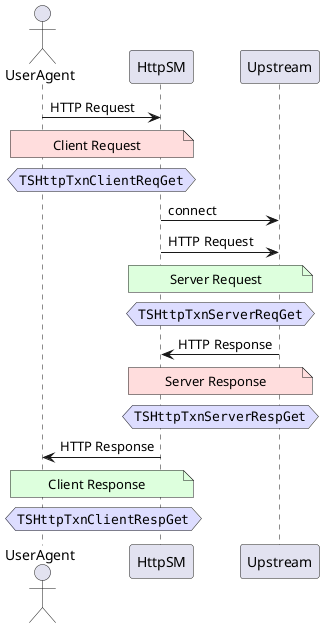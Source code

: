 @startuml

actor UserAgent

UserAgent -> HttpSM : HTTP Request
note over UserAgent, HttpSM #FFDDDD : Client Request
hnote over UserAgent, HttpSM #DDDDFF : ""TSHttpTxnClientReqGet""
HttpSM -> Upstream : connect
HttpSM -> Upstream : HTTP Request
note over HttpSM, Upstream #DDFFDD : Server Request
hnote over HttpSM, Upstream #DDDDFF : ""TSHttpTxnServerReqGet""
Upstream -> HttpSM : HTTP Response
note over Upstream, HttpSM #FFDDDD : Server Response
hnote over Upstream, HttpSM #DDDDFF : ""TSHttpTxnServerRespGet""
HttpSM -> UserAgent : HTTP Response
note over HttpSM, UserAgent #DDFFDD : Client Response
hnote over HttpSM, UserAgent #DDDDFF : ""TSHttpTxnClientRespGet""

@enduml
